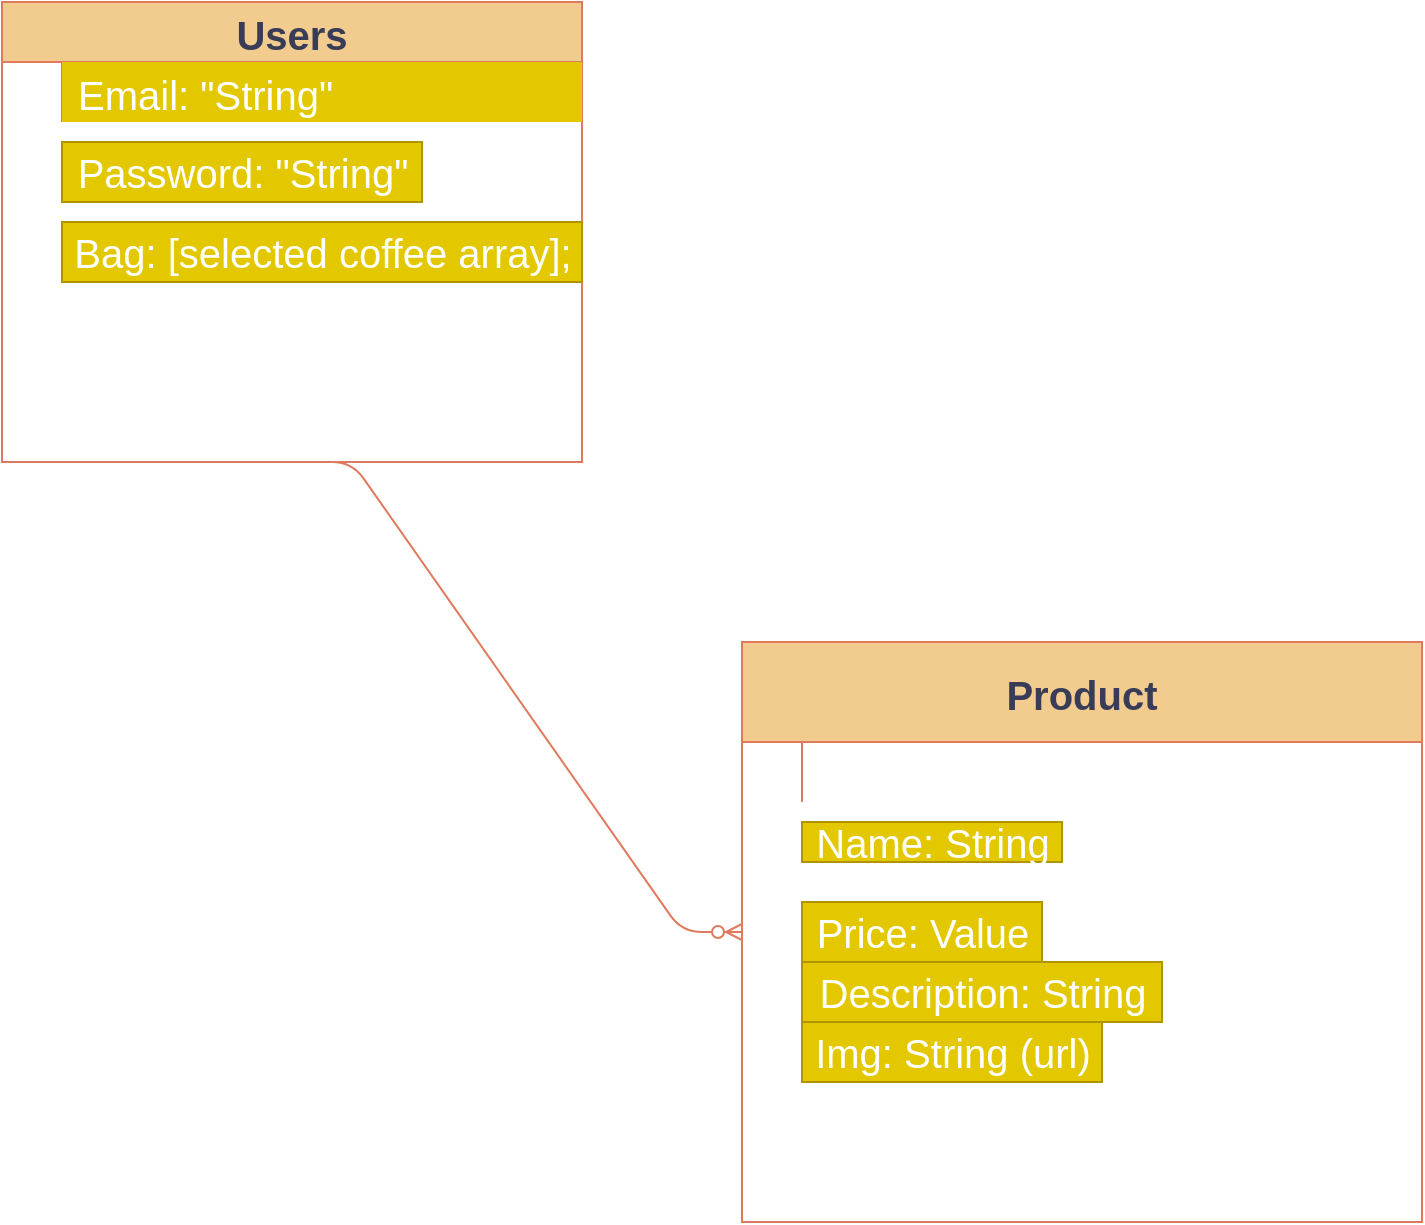 <mxfile>
    <diagram id="t0Nu0td6LH2ubod-Dl0u" name="Page-1">
        <mxGraphModel dx="1279" dy="613" grid="1" gridSize="10" guides="1" tooltips="1" connect="1" arrows="1" fold="1" page="1" pageScale="1" pageWidth="850" pageHeight="1100" math="0" shadow="0">
            <root>
                <mxCell id="0"/>
                <mxCell id="1" parent="0"/>
                <mxCell id="2" value="Product" style="shape=table;startSize=50;container=1;collapsible=1;childLayout=tableLayout;fixedRows=1;rowLines=0;fontStyle=1;align=center;resizeLast=1;fillColor=#F2CC8F;strokeColor=#E07A5F;fontColor=#393C56;fontSize=20;" vertex="1" parent="1">
                    <mxGeometry x="410" y="440" width="340" height="290" as="geometry"/>
                </mxCell>
                <mxCell id="3" value="" style="shape=partialRectangle;collapsible=0;dropTarget=0;pointerEvents=0;fillColor=none;points=[[0,0.5],[1,0.5]];portConstraint=eastwest;top=0;left=0;right=0;bottom=0;strokeColor=#E07A5F;fontColor=#393C56;" vertex="1" parent="2">
                    <mxGeometry y="50" width="340" height="30" as="geometry"/>
                </mxCell>
                <mxCell id="4" value="" style="shape=partialRectangle;overflow=hidden;connectable=0;fillColor=none;top=0;left=0;bottom=0;right=0;strokeColor=#E07A5F;fontColor=#393C56;" vertex="1" parent="3">
                    <mxGeometry width="30" height="30" as="geometry"/>
                </mxCell>
                <mxCell id="5" value="" style="shape=partialRectangle;overflow=hidden;connectable=0;fillColor=none;top=0;left=0;bottom=0;right=0;align=left;spacingLeft=6;strokeColor=#E07A5F;fontColor=#393C56;fontSize=20;labelBackgroundColor=#ffffff;" vertex="1" parent="3">
                    <mxGeometry x="30" width="310" height="30" as="geometry"/>
                </mxCell>
                <mxCell id="6" value="Users" style="shape=table;startSize=30;container=1;collapsible=1;childLayout=tableLayout;fixedRows=1;rowLines=0;fontStyle=1;align=center;resizeLast=1;fillColor=#F2CC8F;strokeColor=#E07A5F;fontColor=#393C56;fontSize=20;" vertex="1" parent="1">
                    <mxGeometry x="40" y="120" width="290" height="230" as="geometry"/>
                </mxCell>
                <mxCell id="7" value="" style="shape=partialRectangle;collapsible=0;dropTarget=0;pointerEvents=0;fillColor=none;points=[[0,0.5],[1,0.5]];portConstraint=eastwest;top=0;left=0;right=0;bottom=0;strokeColor=#E07A5F;fontColor=#393C56;" vertex="1" parent="6">
                    <mxGeometry y="30" width="290" height="30" as="geometry"/>
                </mxCell>
                <mxCell id="8" value="" style="shape=partialRectangle;overflow=hidden;connectable=0;fillColor=none;top=0;left=0;bottom=0;right=0;strokeColor=#E07A5F;fontColor=#393C56;" vertex="1" parent="7">
                    <mxGeometry width="30" height="30" as="geometry"/>
                </mxCell>
                <mxCell id="9" value="Email: &quot;String&quot;" style="shape=partialRectangle;overflow=hidden;connectable=0;fillColor=#e3c800;top=0;left=0;bottom=0;right=0;align=left;spacingLeft=6;strokeColor=#B09500;fontColor=#ffffff;fontSize=20;" vertex="1" parent="7">
                    <mxGeometry x="30" width="260" height="30" as="geometry"/>
                </mxCell>
                <mxCell id="10" value="Password: &quot;String&quot;" style="text;html=1;align=center;verticalAlign=middle;resizable=0;points=[];autosize=1;strokeColor=#B09500;fontSize=20;fontColor=#ffffff;fillColor=#e3c800;" vertex="1" parent="1">
                    <mxGeometry x="70" y="190" width="180" height="30" as="geometry"/>
                </mxCell>
                <mxCell id="11" value="Bag: [selected coffee array];" style="text;html=1;align=center;verticalAlign=middle;resizable=0;points=[];autosize=1;strokeColor=#B09500;fontSize=20;fontColor=#ffffff;fillColor=#e3c800;" vertex="1" parent="1">
                    <mxGeometry x="70" y="230" width="260" height="30" as="geometry"/>
                </mxCell>
                <mxCell id="12" value="Price: Value" style="text;html=1;align=center;verticalAlign=middle;resizable=0;points=[];autosize=1;strokeColor=#B09500;fontSize=20;fontColor=#ffffff;fillColor=#e3c800;" vertex="1" parent="1">
                    <mxGeometry x="440" y="570" width="120" height="30" as="geometry"/>
                </mxCell>
                <mxCell id="13" value="Description: String" style="text;html=1;align=center;verticalAlign=middle;resizable=0;points=[];autosize=1;strokeColor=#B09500;fontSize=20;fontColor=#ffffff;fillColor=#e3c800;" vertex="1" parent="1">
                    <mxGeometry x="440" y="600" width="180" height="30" as="geometry"/>
                </mxCell>
                <mxCell id="14" value="Img: String (url)" style="text;html=1;align=center;verticalAlign=middle;resizable=0;points=[];autosize=1;strokeColor=#B09500;fontSize=20;fontColor=#ffffff;fillColor=#e3c800;" vertex="1" parent="1">
                    <mxGeometry x="440" y="630" width="150" height="30" as="geometry"/>
                </mxCell>
                <mxCell id="15" value="" style="edgeStyle=entityRelationEdgeStyle;fontSize=12;html=1;endArrow=ERzeroToMany;endFill=1;fontColor=#393C56;strokeColor=#E07A5F;fillColor=#F2CC8F;exitX=0.5;exitY=1;exitDx=0;exitDy=0;entryX=0;entryY=0.5;entryDx=0;entryDy=0;" edge="1" parent="1" source="6" target="2">
                    <mxGeometry width="100" height="100" relative="1" as="geometry">
                        <mxPoint x="370" y="480" as="sourcePoint"/>
                        <mxPoint x="470" y="380" as="targetPoint"/>
                    </mxGeometry>
                </mxCell>
                <mxCell id="17" value="&lt;font style=&quot;font-size: 20px&quot;&gt;Name: String&lt;/font&gt;" style="text;html=1;align=center;verticalAlign=middle;resizable=0;points=[];autosize=1;fillColor=#e3c800;strokeColor=#B09500;fontColor=#ffffff;" vertex="1" parent="1">
                    <mxGeometry x="440" y="530" width="130" height="20" as="geometry"/>
                </mxCell>
            </root>
        </mxGraphModel>
    </diagram>
</mxfile>